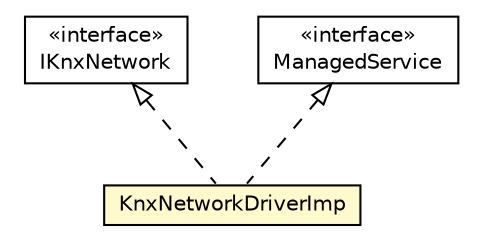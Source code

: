 #!/usr/local/bin/dot
#
# Class diagram 
# Generated by UMLGraph version R5_6-24-gf6e263 (http://www.umlgraph.org/)
#

digraph G {
	edge [fontname="Helvetica",fontsize=10,labelfontname="Helvetica",labelfontsize=10];
	node [fontname="Helvetica",fontsize=10,shape=plaintext];
	nodesep=0.25;
	ranksep=0.5;
	// org.universAAL.lddi.knx.interfaces.IKnxNetwork
	c5043506 [label=<<table title="org.universAAL.lddi.knx.interfaces.IKnxNetwork" border="0" cellborder="1" cellspacing="0" cellpadding="2" port="p" href="../interfaces/IKnxNetwork.html">
		<tr><td><table border="0" cellspacing="0" cellpadding="1">
<tr><td align="center" balign="center"> &#171;interface&#187; </td></tr>
<tr><td align="center" balign="center"> IKnxNetwork </td></tr>
		</table></td></tr>
		</table>>, URL="../interfaces/IKnxNetwork.html", fontname="Helvetica", fontcolor="black", fontsize=10.0];
	// org.universAAL.lddi.knx.networkdriver.KnxNetworkDriverImp
	c5043508 [label=<<table title="org.universAAL.lddi.knx.networkdriver.KnxNetworkDriverImp" border="0" cellborder="1" cellspacing="0" cellpadding="2" port="p" bgcolor="lemonChiffon" href="./KnxNetworkDriverImp.html">
		<tr><td><table border="0" cellspacing="0" cellpadding="1">
<tr><td align="center" balign="center"> KnxNetworkDriverImp </td></tr>
		</table></td></tr>
		</table>>, URL="./KnxNetworkDriverImp.html", fontname="Helvetica", fontcolor="black", fontsize=10.0];
	//org.universAAL.lddi.knx.networkdriver.KnxNetworkDriverImp implements org.osgi.service.cm.ManagedService
	c5044556:p -> c5043508:p [dir=back,arrowtail=empty,style=dashed];
	//org.universAAL.lddi.knx.networkdriver.KnxNetworkDriverImp implements org.universAAL.lddi.knx.interfaces.IKnxNetwork
	c5043506:p -> c5043508:p [dir=back,arrowtail=empty,style=dashed];
	// org.osgi.service.cm.ManagedService
	c5044556 [label=<<table title="org.osgi.service.cm.ManagedService" border="0" cellborder="1" cellspacing="0" cellpadding="2" port="p" href="http://java.sun.com/j2se/1.4.2/docs/api/org/osgi/service/cm/ManagedService.html">
		<tr><td><table border="0" cellspacing="0" cellpadding="1">
<tr><td align="center" balign="center"> &#171;interface&#187; </td></tr>
<tr><td align="center" balign="center"> ManagedService </td></tr>
		</table></td></tr>
		</table>>, URL="http://java.sun.com/j2se/1.4.2/docs/api/org/osgi/service/cm/ManagedService.html", fontname="Helvetica", fontcolor="black", fontsize=10.0];
}

